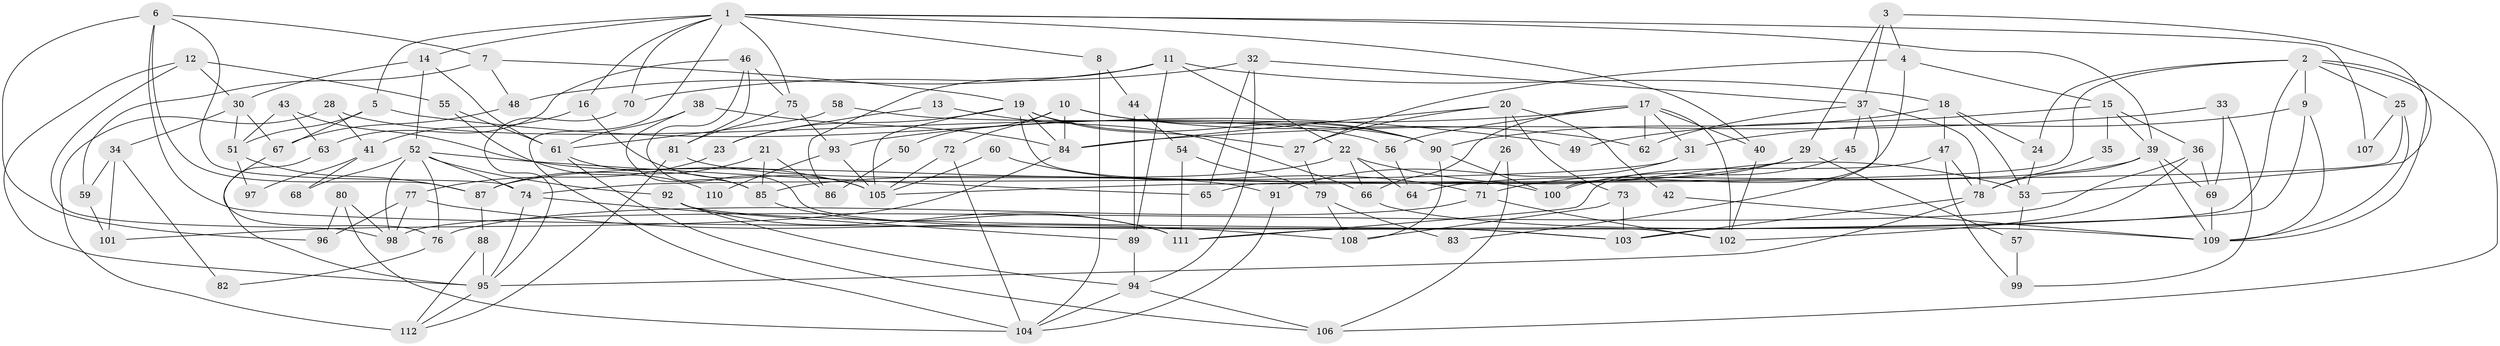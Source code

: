 // coarse degree distribution, {20: 0.030303030303030304, 7: 0.18181818181818182, 13: 0.06060606060606061, 4: 0.18181818181818182, 8: 0.06060606060606061, 10: 0.06060606060606061, 18: 0.030303030303030304, 3: 0.12121212121212122, 6: 0.09090909090909091, 2: 0.06060606060606061, 5: 0.12121212121212122}
// Generated by graph-tools (version 1.1) at 2025/18/03/04/25 18:18:51]
// undirected, 112 vertices, 224 edges
graph export_dot {
graph [start="1"]
  node [color=gray90,style=filled];
  1;
  2;
  3;
  4;
  5;
  6;
  7;
  8;
  9;
  10;
  11;
  12;
  13;
  14;
  15;
  16;
  17;
  18;
  19;
  20;
  21;
  22;
  23;
  24;
  25;
  26;
  27;
  28;
  29;
  30;
  31;
  32;
  33;
  34;
  35;
  36;
  37;
  38;
  39;
  40;
  41;
  42;
  43;
  44;
  45;
  46;
  47;
  48;
  49;
  50;
  51;
  52;
  53;
  54;
  55;
  56;
  57;
  58;
  59;
  60;
  61;
  62;
  63;
  64;
  65;
  66;
  67;
  68;
  69;
  70;
  71;
  72;
  73;
  74;
  75;
  76;
  77;
  78;
  79;
  80;
  81;
  82;
  83;
  84;
  85;
  86;
  87;
  88;
  89;
  90;
  91;
  92;
  93;
  94;
  95;
  96;
  97;
  98;
  99;
  100;
  101;
  102;
  103;
  104;
  105;
  106;
  107;
  108;
  109;
  110;
  111;
  112;
  1 -- 14;
  1 -- 70;
  1 -- 5;
  1 -- 8;
  1 -- 16;
  1 -- 39;
  1 -- 40;
  1 -- 75;
  1 -- 104;
  1 -- 107;
  2 -- 109;
  2 -- 25;
  2 -- 9;
  2 -- 24;
  2 -- 65;
  2 -- 106;
  2 -- 111;
  3 -- 37;
  3 -- 53;
  3 -- 4;
  3 -- 29;
  4 -- 27;
  4 -- 15;
  4 -- 100;
  5 -- 67;
  5 -- 49;
  5 -- 51;
  6 -- 74;
  6 -- 103;
  6 -- 7;
  6 -- 87;
  6 -- 96;
  7 -- 19;
  7 -- 48;
  7 -- 59;
  8 -- 104;
  8 -- 44;
  9 -- 103;
  9 -- 31;
  9 -- 109;
  10 -- 72;
  10 -- 62;
  10 -- 50;
  10 -- 84;
  10 -- 90;
  11 -- 18;
  11 -- 22;
  11 -- 48;
  11 -- 86;
  11 -- 89;
  12 -- 98;
  12 -- 95;
  12 -- 30;
  12 -- 55;
  13 -- 23;
  13 -- 66;
  14 -- 52;
  14 -- 61;
  14 -- 30;
  15 -- 36;
  15 -- 35;
  15 -- 39;
  15 -- 49;
  16 -- 105;
  16 -- 41;
  17 -- 66;
  17 -- 31;
  17 -- 40;
  17 -- 56;
  17 -- 62;
  17 -- 93;
  17 -- 102;
  18 -- 90;
  18 -- 24;
  18 -- 47;
  18 -- 53;
  19 -- 100;
  19 -- 27;
  19 -- 23;
  19 -- 84;
  19 -- 90;
  19 -- 105;
  20 -- 26;
  20 -- 84;
  20 -- 27;
  20 -- 42;
  20 -- 73;
  21 -- 87;
  21 -- 85;
  21 -- 86;
  22 -- 87;
  22 -- 53;
  22 -- 64;
  22 -- 66;
  23 -- 77;
  24 -- 53;
  25 -- 109;
  25 -- 105;
  25 -- 107;
  26 -- 106;
  26 -- 71;
  27 -- 79;
  28 -- 56;
  28 -- 112;
  28 -- 41;
  29 -- 85;
  29 -- 57;
  29 -- 71;
  30 -- 34;
  30 -- 51;
  30 -- 67;
  31 -- 74;
  31 -- 91;
  32 -- 65;
  32 -- 94;
  32 -- 37;
  32 -- 70;
  33 -- 84;
  33 -- 69;
  33 -- 99;
  34 -- 59;
  34 -- 82;
  34 -- 101;
  35 -- 78;
  36 -- 69;
  36 -- 102;
  36 -- 98;
  37 -- 78;
  37 -- 45;
  37 -- 62;
  37 -- 83;
  38 -- 85;
  38 -- 84;
  38 -- 61;
  39 -- 64;
  39 -- 69;
  39 -- 78;
  39 -- 109;
  40 -- 102;
  41 -- 68;
  41 -- 97;
  42 -- 109;
  43 -- 63;
  43 -- 51;
  43 -- 105;
  44 -- 89;
  44 -- 54;
  45 -- 100;
  46 -- 102;
  46 -- 75;
  46 -- 63;
  46 -- 81;
  47 -- 111;
  47 -- 78;
  47 -- 99;
  48 -- 67;
  50 -- 86;
  51 -- 87;
  51 -- 97;
  52 -- 98;
  52 -- 76;
  52 -- 65;
  52 -- 68;
  52 -- 74;
  52 -- 92;
  53 -- 57;
  54 -- 111;
  54 -- 79;
  55 -- 61;
  55 -- 110;
  56 -- 64;
  57 -- 99;
  58 -- 90;
  58 -- 61;
  59 -- 101;
  60 -- 105;
  60 -- 71;
  61 -- 106;
  61 -- 85;
  63 -- 95;
  66 -- 109;
  67 -- 76;
  69 -- 109;
  70 -- 95;
  71 -- 102;
  71 -- 76;
  72 -- 104;
  72 -- 105;
  73 -- 103;
  73 -- 108;
  74 -- 95;
  74 -- 89;
  75 -- 93;
  75 -- 81;
  76 -- 82;
  77 -- 98;
  77 -- 108;
  77 -- 96;
  78 -- 95;
  78 -- 103;
  79 -- 108;
  79 -- 83;
  80 -- 104;
  80 -- 96;
  80 -- 98;
  81 -- 91;
  81 -- 112;
  84 -- 101;
  85 -- 111;
  87 -- 88;
  88 -- 112;
  88 -- 95;
  89 -- 94;
  90 -- 100;
  90 -- 108;
  91 -- 104;
  92 -- 94;
  92 -- 103;
  92 -- 111;
  93 -- 105;
  93 -- 110;
  94 -- 104;
  94 -- 106;
  95 -- 112;
}
